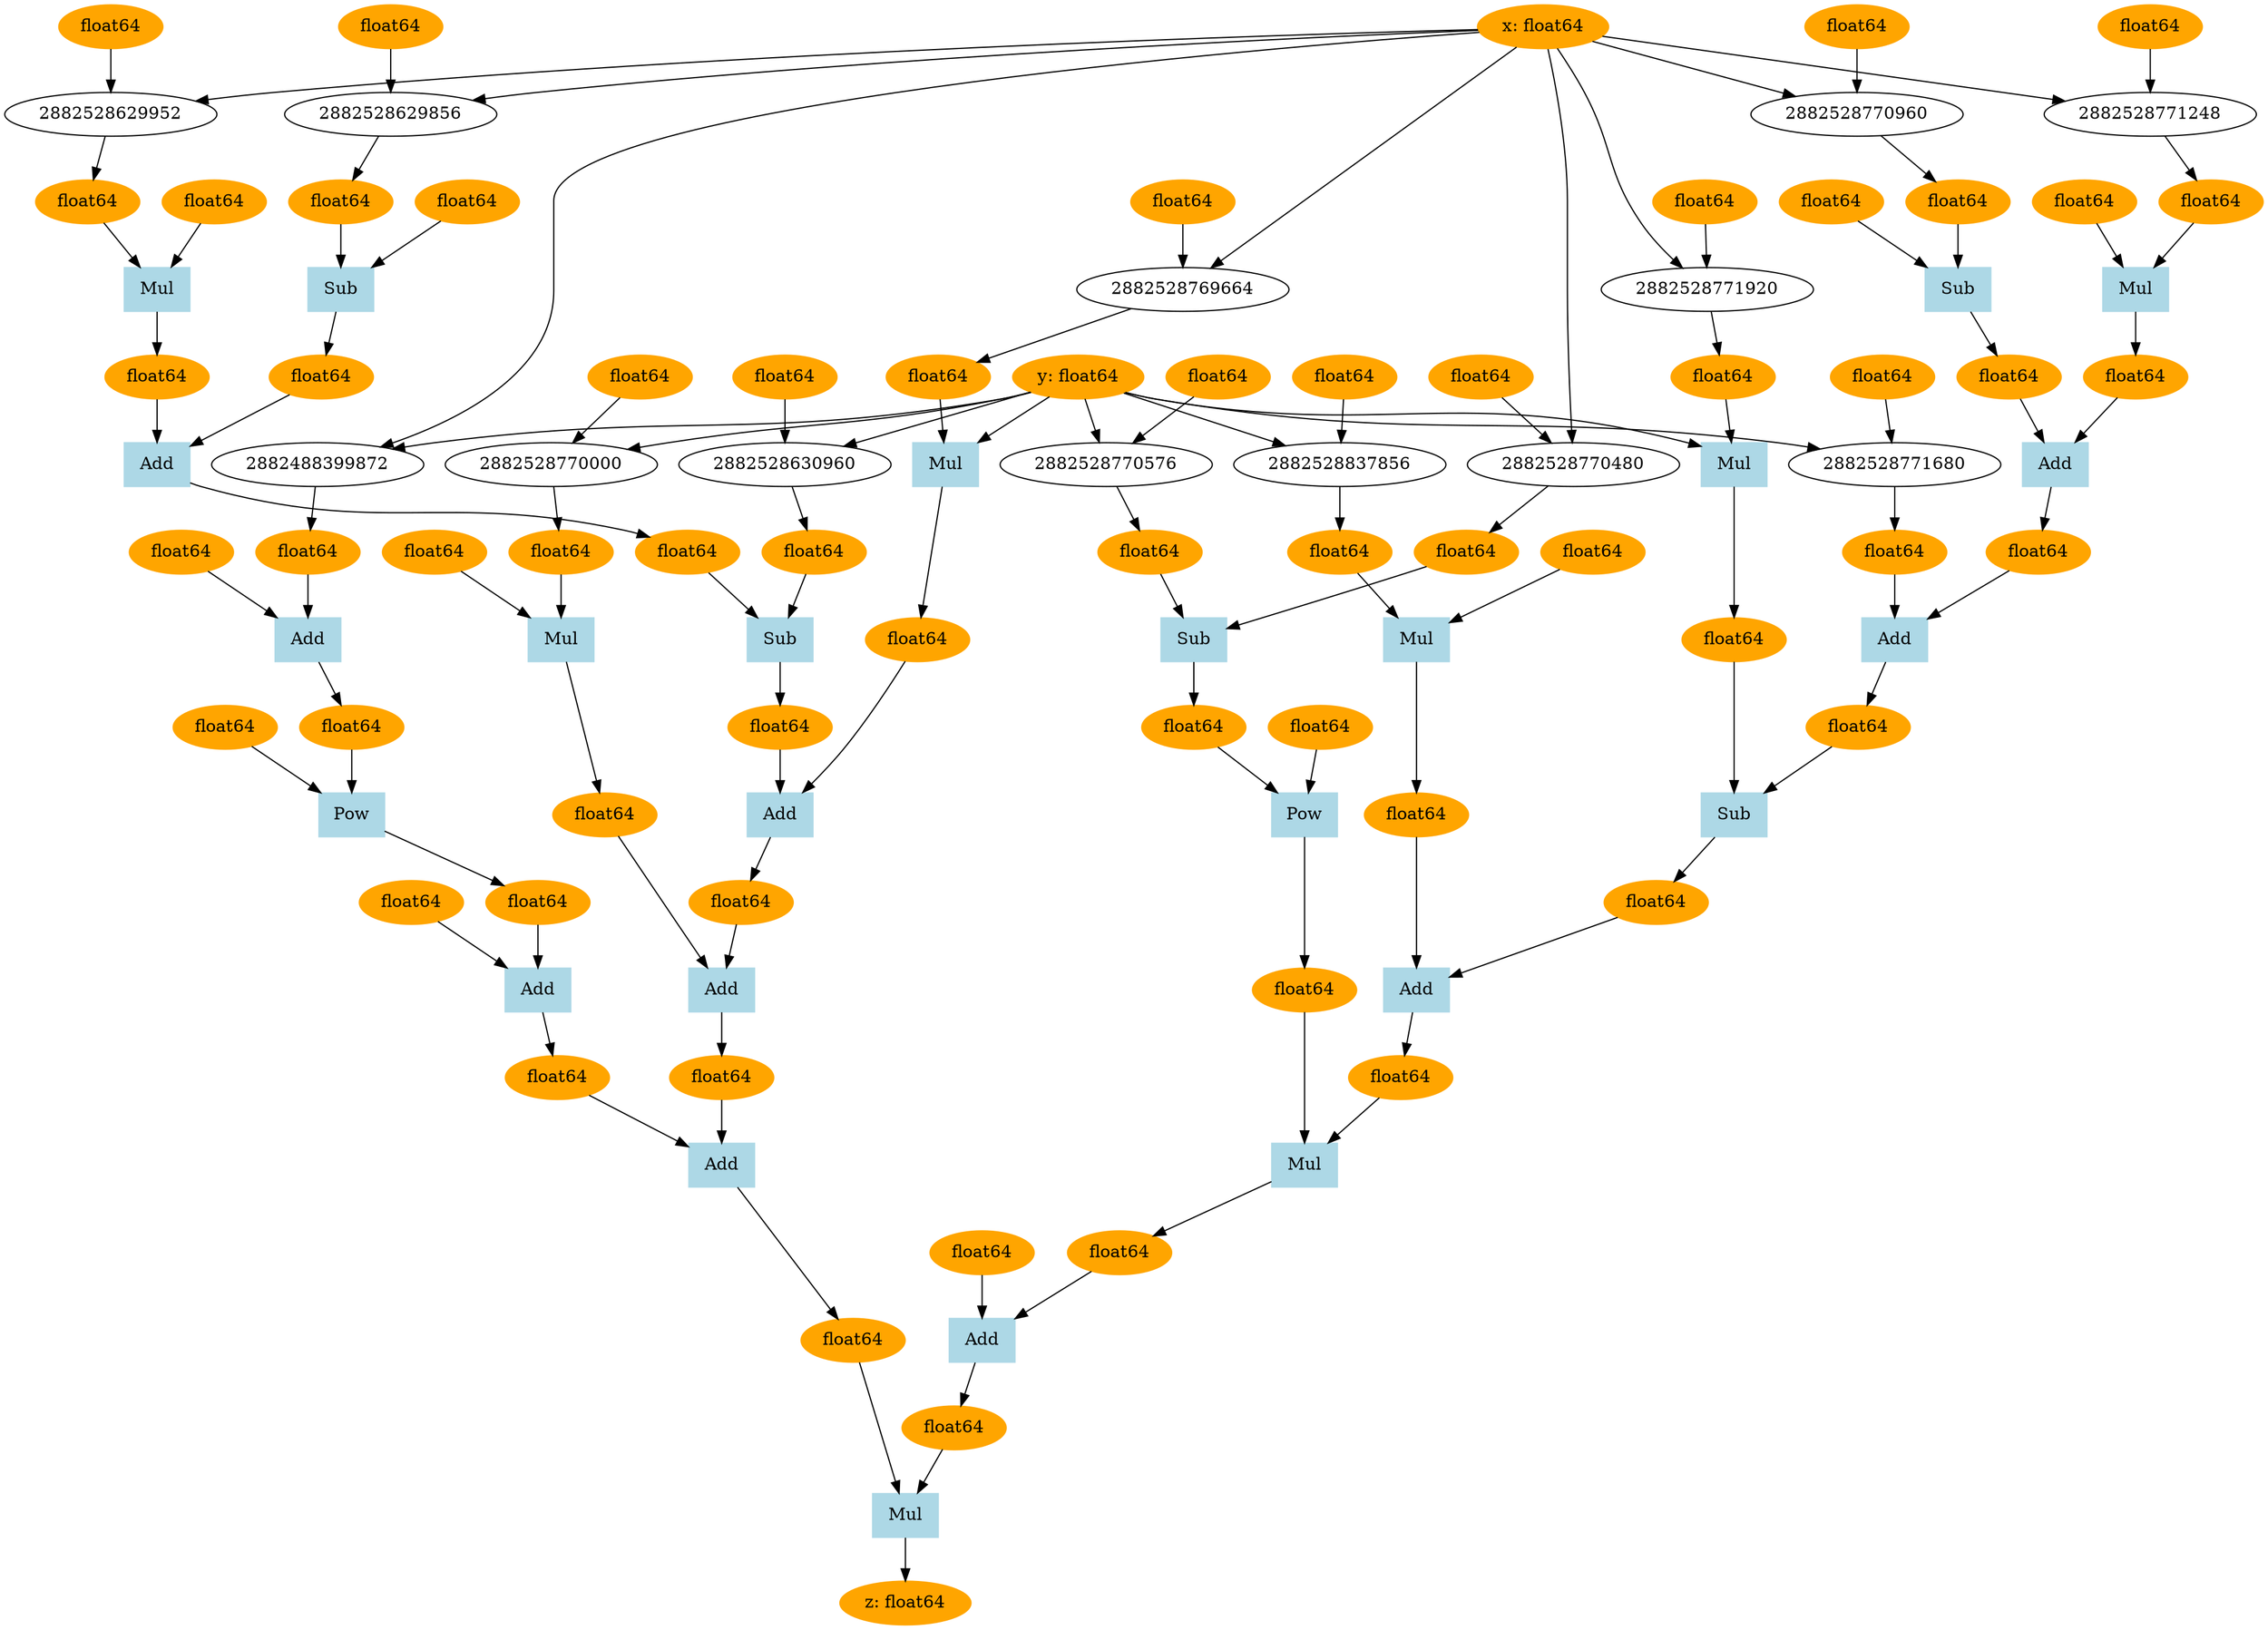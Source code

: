 digraph g {
2882528838624 [label="z: float64", color=orange, style=filled]
2882528838432 [label="Mul", color=lightblue, style=filled, shape=box]
2882528838432 -> 2882528838624
2882528770528 [label="float64", color=orange, style=filled]
2882528770528 -> 2882528838432
2882528838432 [label="Mul", color=lightblue, style=filled, shape=box]
2882528770384 -> 2882528770528
2882528838528 [label="float64", color=orange, style=filled]
2882528838528 -> 2882528838432
2882528838432 [label="Mul", color=lightblue, style=filled, shape=box]
2882528838336 -> 2882528838528
2882528838384 [label="float64", color=orange, style=filled]
2882528838384 -> 2882528838336
2882528838336 [label="Add", color=lightblue, style=filled, shape=box]
2882528838240 -> 2882528838384
2882528838480 [label="float64", color=orange, style=filled]
2882528838480 -> 2882528838336
2882528771056 [label="float64", color=orange, style=filled]
2882528771056 -> 2882528838240
2882528838240 [label="Mul", color=lightblue, style=filled, shape=box]
2882528770864 -> 2882528771056
2882528838288 [label="float64", color=orange, style=filled]
2882528838288 -> 2882528838240
2882528838240 [label="Mul", color=lightblue, style=filled, shape=box]
2882528838096 -> 2882528838288
2882528837904 [label="float64", color=orange, style=filled]
2882528837904 -> 2882528838096
2882528838096 [label="Add", color=lightblue, style=filled, shape=box]
2882528837760 -> 2882528837904
2882528838192 [label="float64", color=orange, style=filled]
2882528838192 -> 2882528838096
2882528838096 [label="Add", color=lightblue, style=filled, shape=box]
2882528837952 -> 2882528838192
2882528838048 [label="float64", color=orange, style=filled]
2882528838048 -> 2882528837952
2882528837952 [label="Mul", color=lightblue, style=filled, shape=box]
2882528837856 -> 2882528838048
2882528838144 [label="float64", color=orange, style=filled]
2882528838144 -> 2882528837952
2882488399824 [label="y: float64", color=orange, style=filled]
2882488399824 -> 2882528837856
2882528838000 [label="float64", color=orange, style=filled]
2882528838000 -> 2882528837856
2882528771968 [label="float64", color=orange, style=filled]
2882528771968 -> 2882528837760
2882528837760 [label="Sub", color=lightblue, style=filled, shape=box]
2882528771776 -> 2882528771968
2882528837808 [label="float64", color=orange, style=filled]
2882528837808 -> 2882528837760
2882528837760 [label="Sub", color=lightblue, style=filled, shape=box]
2882528772016 -> 2882528837808
2882528837712 [label="float64", color=orange, style=filled]
2882528837712 -> 2882528772016
2882528772016 [label="Mul", color=lightblue, style=filled, shape=box]
2882528771920 -> 2882528837712
2882488399824 [label="y: float64", color=orange, style=filled]
2882488399824 -> 2882528772016
2882488617920 [label="x: float64", color=orange, style=filled]
2882488617920 -> 2882528771920
2882528772064 [label="float64", color=orange, style=filled]
2882528772064 -> 2882528771920
2882528771728 [label="float64", color=orange, style=filled]
2882528771728 -> 2882528771776
2882528771776 [label="Add", color=lightblue, style=filled, shape=box]
2882528771536 -> 2882528771728
2882528771872 [label="float64", color=orange, style=filled]
2882528771872 -> 2882528771776
2882528771776 [label="Add", color=lightblue, style=filled, shape=box]
2882528771680 -> 2882528771872
2882488399824 [label="y: float64", color=orange, style=filled]
2882488399824 -> 2882528771680
2882528771824 [label="float64", color=orange, style=filled]
2882528771824 -> 2882528771680
2882528771344 [label="float64", color=orange, style=filled]
2882528771344 -> 2882528771536
2882528771536 [label="Add", color=lightblue, style=filled, shape=box]
2882528771104 -> 2882528771344
2882528771632 [label="float64", color=orange, style=filled]
2882528771632 -> 2882528771536
2882528771536 [label="Add", color=lightblue, style=filled, shape=box]
2882528771392 -> 2882528771632
2882528771488 [label="float64", color=orange, style=filled]
2882528771488 -> 2882528771392
2882528771392 [label="Mul", color=lightblue, style=filled, shape=box]
2882528771248 -> 2882528771488
2882528771584 [label="float64", color=orange, style=filled]
2882528771584 -> 2882528771392
2882488617920 [label="x: float64", color=orange, style=filled]
2882488617920 -> 2882528771248
2882528771440 [label="float64", color=orange, style=filled]
2882528771440 -> 2882528771248
2882528771296 [label="float64", color=orange, style=filled]
2882528771296 -> 2882528771104
2882528771200 [label="float64", color=orange, style=filled]
2882528771200 -> 2882528771104
2882528771104 [label="Sub", color=lightblue, style=filled, shape=box]
2882528770960 -> 2882528771200
2882488617920 [label="x: float64", color=orange, style=filled]
2882488617920 -> 2882528770960
2882528771152 [label="float64", color=orange, style=filled]
2882528771152 -> 2882528770960
2882528770912 [label="float64", color=orange, style=filled]
2882528770912 -> 2882528770864
2882528770864 [label="Pow", color=lightblue, style=filled, shape=box]
2882528770720 -> 2882528770912
2882528771008 [label="float64", color=orange, style=filled]
2882528771008 -> 2882528770864
2882528770672 [label="float64", color=orange, style=filled]
2882528770672 -> 2882528770720
2882528770720 [label="Sub", color=lightblue, style=filled, shape=box]
2882528770480 -> 2882528770672
2882528770816 [label="float64", color=orange, style=filled]
2882528770816 -> 2882528770720
2882528770720 [label="Sub", color=lightblue, style=filled, shape=box]
2882528770576 -> 2882528770816
2882488399824 [label="y: float64", color=orange, style=filled]
2882488399824 -> 2882528770576
2882528770768 [label="float64", color=orange, style=filled]
2882528770768 -> 2882528770576
2882488617920 [label="x: float64", color=orange, style=filled]
2882488617920 -> 2882528770480
2882528770624 [label="float64", color=orange, style=filled]
2882528770624 -> 2882528770480
2882528630000 [label="float64", color=orange, style=filled]
2882528630000 -> 2882528770384
2882528770384 [label="Add", color=lightblue, style=filled, shape=box]
2882528629472 -> 2882528630000
2882528770432 [label="float64", color=orange, style=filled]
2882528770432 -> 2882528770384
2882528770384 [label="Add", color=lightblue, style=filled, shape=box]
2882528770240 -> 2882528770432
2882528770048 [label="float64", color=orange, style=filled]
2882528770048 -> 2882528770240
2882528770240 [label="Add", color=lightblue, style=filled, shape=box]
2882528769904 -> 2882528770048
2882528770336 [label="float64", color=orange, style=filled]
2882528770336 -> 2882528770240
2882528770240 [label="Add", color=lightblue, style=filled, shape=box]
2882528770096 -> 2882528770336
2882528770192 [label="float64", color=orange, style=filled]
2882528770192 -> 2882528770096
2882528770096 [label="Mul", color=lightblue, style=filled, shape=box]
2882528770000 -> 2882528770192
2882528770288 [label="float64", color=orange, style=filled]
2882528770288 -> 2882528770096
2882488399824 [label="y: float64", color=orange, style=filled]
2882488399824 -> 2882528770000
2882528770144 [label="float64", color=orange, style=filled]
2882528770144 -> 2882528770000
2882528769712 [label="float64", color=orange, style=filled]
2882528769712 -> 2882528769904
2882528769904 [label="Add", color=lightblue, style=filled, shape=box]
2882528631104 -> 2882528769712
2882528769952 [label="float64", color=orange, style=filled]
2882528769952 -> 2882528769904
2882528769904 [label="Add", color=lightblue, style=filled, shape=box]
2882528769760 -> 2882528769952
2882528769856 [label="float64", color=orange, style=filled]
2882528769856 -> 2882528769760
2882528769760 [label="Mul", color=lightblue, style=filled, shape=box]
2882528769664 -> 2882528769856
2882488399824 [label="y: float64", color=orange, style=filled]
2882488399824 -> 2882528769760
2882488617920 [label="x: float64", color=orange, style=filled]
2882488617920 -> 2882528769664
2882528769808 [label="float64", color=orange, style=filled]
2882528769808 -> 2882528769664
2882528631008 [label="float64", color=orange, style=filled]
2882528631008 -> 2882528631104
2882528631104 [label="Sub", color=lightblue, style=filled, shape=box]
2882528630672 -> 2882528631008
2882528769568 [label="float64", color=orange, style=filled]
2882528769568 -> 2882528631104
2882528631104 [label="Sub", color=lightblue, style=filled, shape=box]
2882528630960 -> 2882528769568
2882488399824 [label="y: float64", color=orange, style=filled]
2882488399824 -> 2882528630960
2882528769520 [label="float64", color=orange, style=filled]
2882528769520 -> 2882528630960
2882528630336 [label="float64", color=orange, style=filled]
2882528630336 -> 2882528630672
2882528630672 [label="Add", color=lightblue, style=filled, shape=box]
2882528211408 -> 2882528630336
2882528630912 [label="float64", color=orange, style=filled]
2882528630912 -> 2882528630672
2882528630672 [label="Add", color=lightblue, style=filled, shape=box]
2882528630432 -> 2882528630912
2882528630480 [label="float64", color=orange, style=filled]
2882528630480 -> 2882528630432
2882528630432 [label="Mul", color=lightblue, style=filled, shape=box]
2882528629952 -> 2882528630480
2882528630864 [label="float64", color=orange, style=filled]
2882528630864 -> 2882528630432
2882488617920 [label="x: float64", color=orange, style=filled]
2882488617920 -> 2882528629952
2882528630528 [label="float64", color=orange, style=filled]
2882528630528 -> 2882528629952
2882528630144 [label="float64", color=orange, style=filled]
2882528630144 -> 2882528211408
2882528630096 [label="float64", color=orange, style=filled]
2882528630096 -> 2882528211408
2882528211408 [label="Sub", color=lightblue, style=filled, shape=box]
2882528629856 -> 2882528630096
2882488617920 [label="x: float64", color=orange, style=filled]
2882488617920 -> 2882528629856
2882528630048 [label="float64", color=orange, style=filled]
2882528630048 -> 2882528629856
2882528629808 [label="float64", color=orange, style=filled]
2882528629808 -> 2882528629472
2882528629472 [label="Add", color=lightblue, style=filled, shape=box]
2882528213760 -> 2882528629808
2882528629904 [label="float64", color=orange, style=filled]
2882528629904 -> 2882528629472
2882528625056 [label="float64", color=orange, style=filled]
2882528625056 -> 2882528213760
2882528213760 [label="Pow", color=lightblue, style=filled, shape=box]
2882488401552 -> 2882528625056
2882528629424 [label="float64", color=orange, style=filled]
2882528629424 -> 2882528213760
2882528213712 [label="float64", color=orange, style=filled]
2882528213712 -> 2882488401552
2882488401552 [label="Add", color=lightblue, style=filled, shape=box]
2882488399872 -> 2882528213712
2882528213904 [label="float64", color=orange, style=filled]
2882528213904 -> 2882488401552
2882488617920 [label="x: float64", color=orange, style=filled]
2882488617920 -> 2882488399872
2882488399824 [label="y: float64", color=orange, style=filled]
2882488399824 -> 2882488399872
}